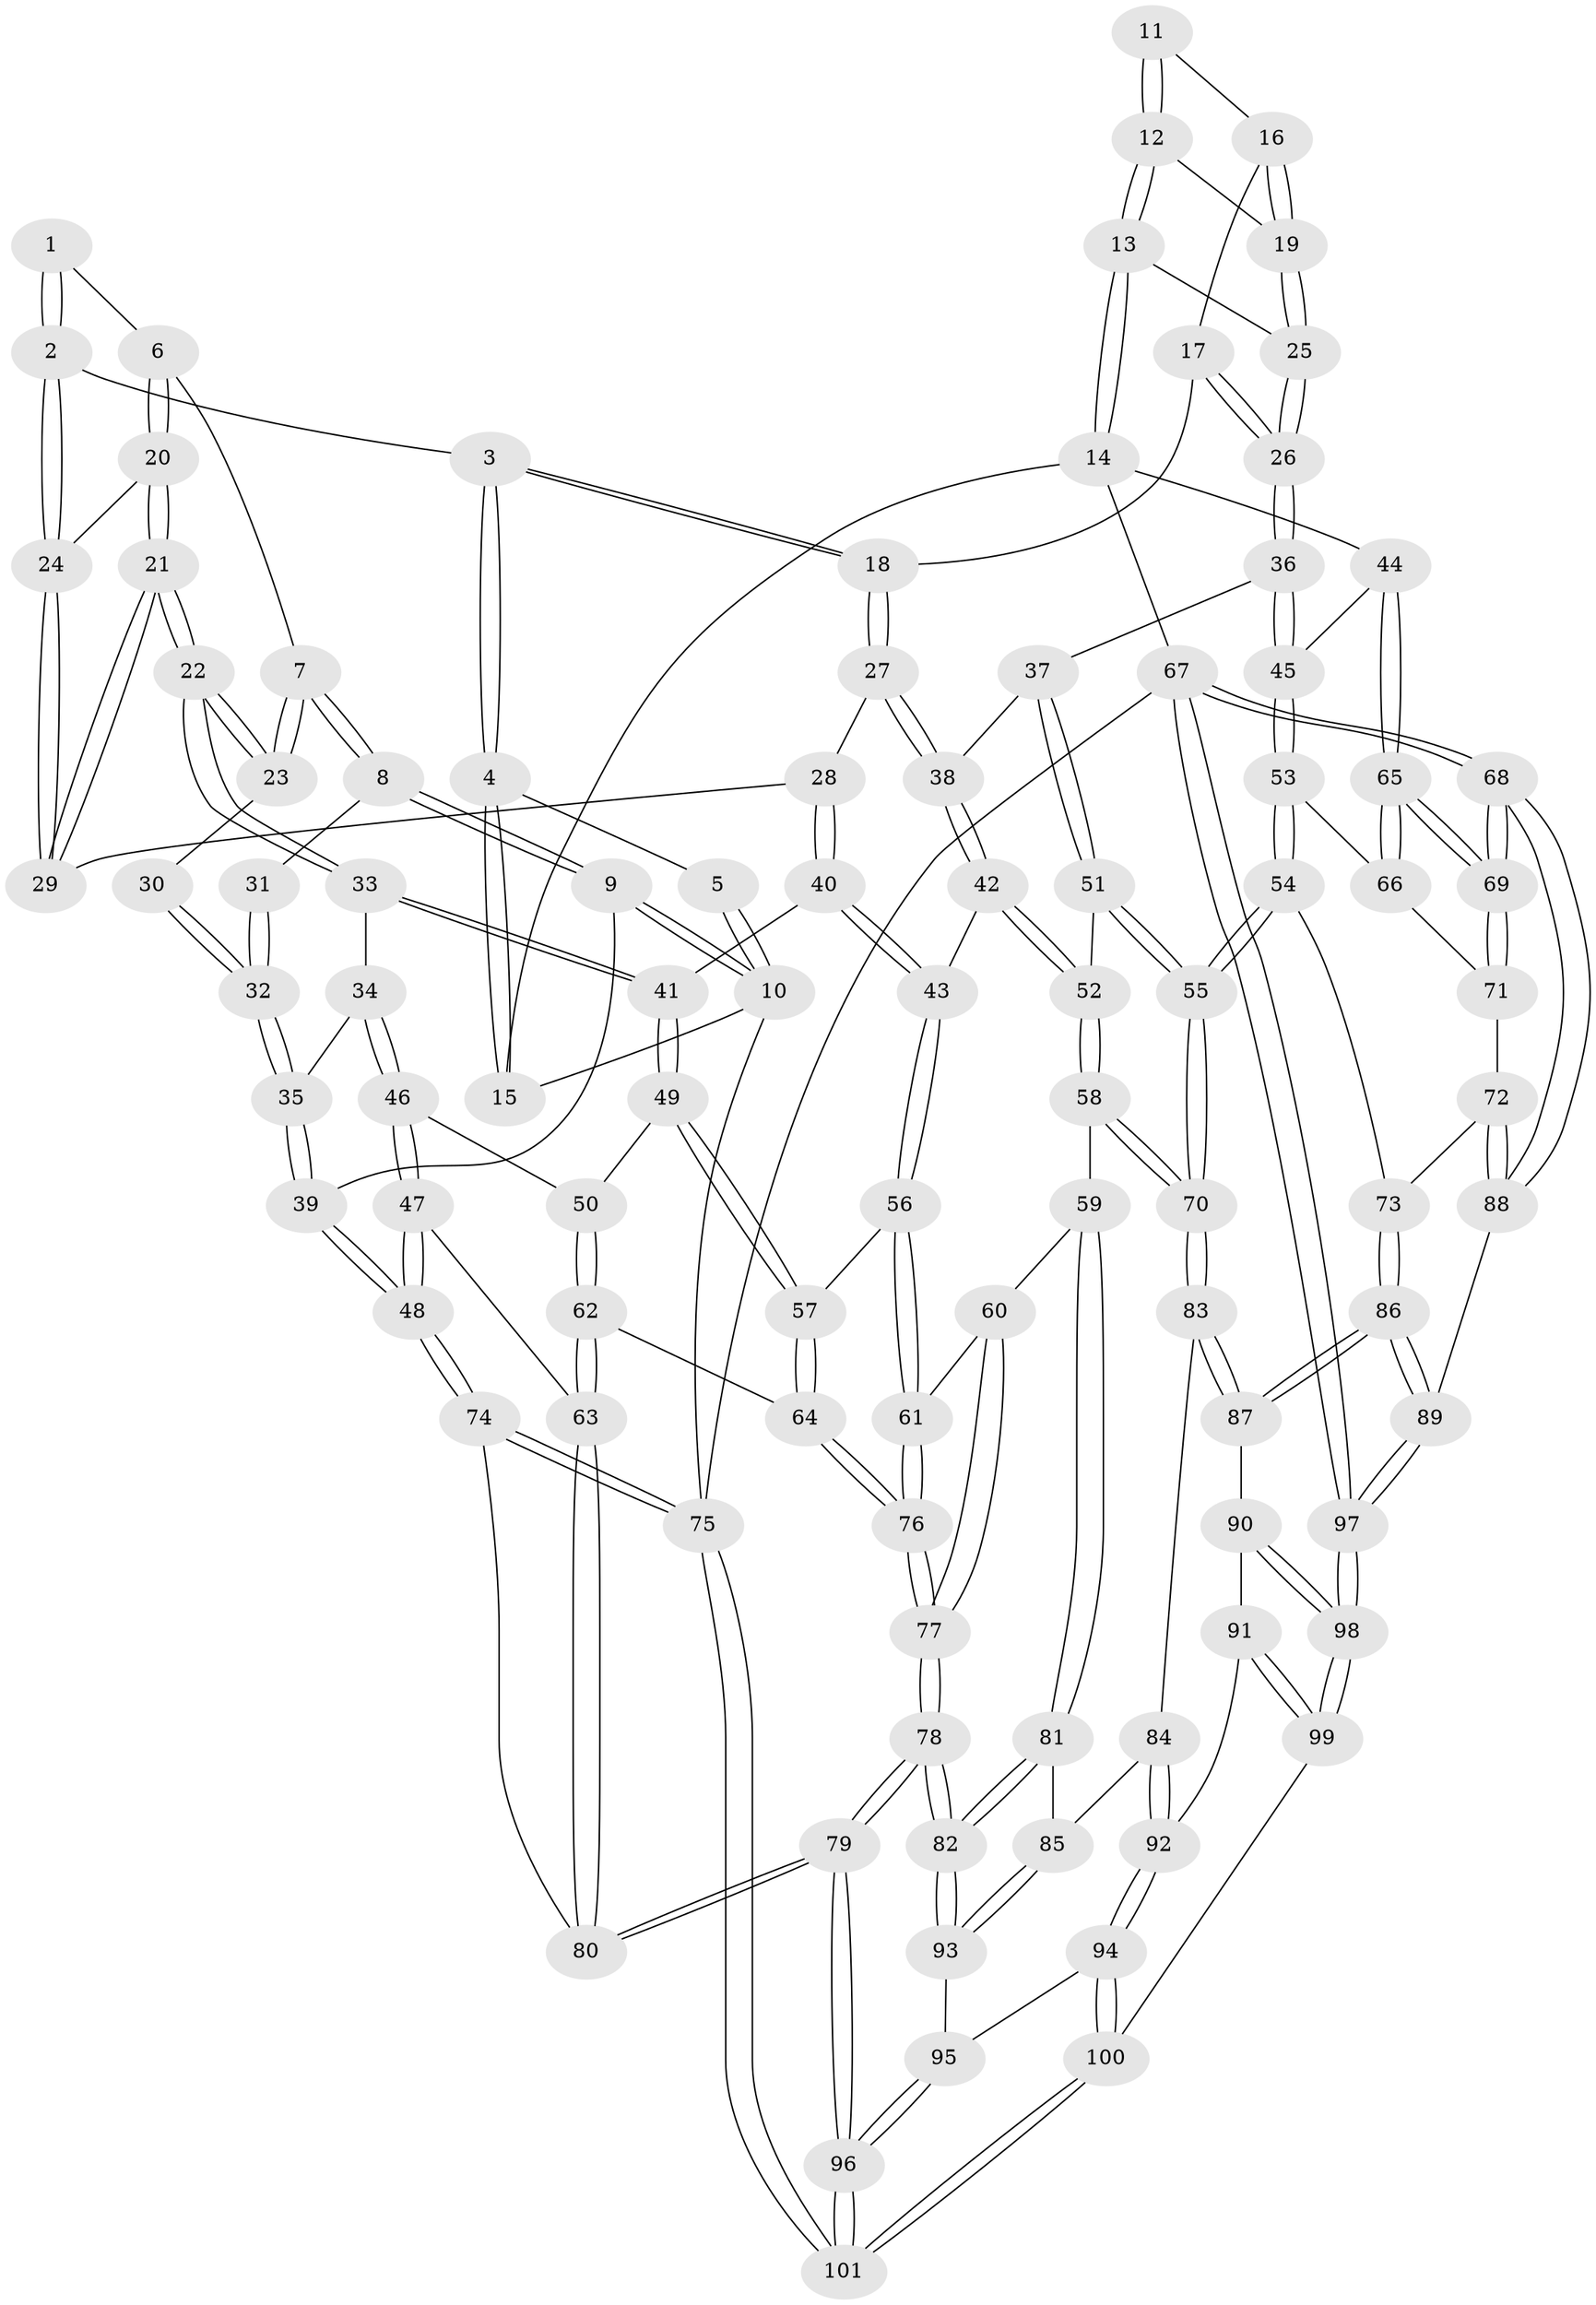// Generated by graph-tools (version 1.1) at 2025/38/02/21/25 10:38:58]
// undirected, 101 vertices, 249 edges
graph export_dot {
graph [start="1"]
  node [color=gray90,style=filled];
  1 [pos="+0.18240216603918277+0.06612994470939643"];
  2 [pos="+0.4803379043179484+0"];
  3 [pos="+0.5103945281721947+0"];
  4 [pos="+0.5169663805627661+0"];
  5 [pos="+0.1477089311526753+0"];
  6 [pos="+0.17828490446414783+0.09676457190599522"];
  7 [pos="+0.1747898326159006+0.09762309835893784"];
  8 [pos="+0+0.004794991949580565"];
  9 [pos="+0+0"];
  10 [pos="+0+0"];
  11 [pos="+0.8291268530078912+0.011102079550296098"];
  12 [pos="+0.9814586936280091+0.1549594793906496"];
  13 [pos="+1+0.1901460198561726"];
  14 [pos="+1+0.21317016373679645"];
  15 [pos="+0.7244054765905882+0"];
  16 [pos="+0.7808591509588954+0.12488916689767193"];
  17 [pos="+0.7265042964137649+0.14294867874303183"];
  18 [pos="+0.5891585597814349+0.07877683014568258"];
  19 [pos="+0.7991868906449024+0.15845930798070473"];
  20 [pos="+0.19561581332199185+0.11070513892897704"];
  21 [pos="+0.2083833905429169+0.28358207354628395"];
  22 [pos="+0.18465310299069054+0.33351146352079986"];
  23 [pos="+0.09933440767297988+0.1695125871984914"];
  24 [pos="+0.38377548191904615+0.11647082872339347"];
  25 [pos="+0.7868318431088879+0.30541685173409333"];
  26 [pos="+0.7493274183680078+0.3371408461731741"];
  27 [pos="+0.6081373005297742+0.2631038751849109"];
  28 [pos="+0.43438393952153725+0.2899723327189962"];
  29 [pos="+0.38233633892136476+0.12793172186165155"];
  30 [pos="+0.06898427137768585+0.1629536090080457"];
  31 [pos="+0.03298219786788467+0.1338837028411379"];
  32 [pos="+0.01781965473082011+0.2891591650157557"];
  33 [pos="+0.18353237631607724+0.34051121169484766"];
  34 [pos="+0.16221415216724477+0.3516457763955964"];
  35 [pos="+0.002289924522513612+0.3288865669978916"];
  36 [pos="+0.7264277835232953+0.36619713412800525"];
  37 [pos="+0.7248721971737693+0.36607479964697737"];
  38 [pos="+0.694588133363049+0.34875677649027814"];
  39 [pos="+0+0.34126381357989566"];
  40 [pos="+0.37878273033970916+0.40663860782233413"];
  41 [pos="+0.30700461790159284+0.39385097658885176"];
  42 [pos="+0.41474969488369084+0.4324743963338721"];
  43 [pos="+0.3905062769125588+0.4233623514464128"];
  44 [pos="+1+0.3238577934016782"];
  45 [pos="+0.7655284817026481+0.4153319584596025"];
  46 [pos="+0.12555212281358638+0.49833062105281334"];
  47 [pos="+0.07223130331307759+0.5295814782738503"];
  48 [pos="+0+0.5555942092171169"];
  49 [pos="+0.23733926273327793+0.5413032618588282"];
  50 [pos="+0.14652553343795963+0.5210219462281634"];
  51 [pos="+0.5769315881293269+0.5272804358764938"];
  52 [pos="+0.5171245874618345+0.5153444028351274"];
  53 [pos="+0.799494449315904+0.48239674088704565"];
  54 [pos="+0.7672751724218281+0.5925629136855423"];
  55 [pos="+0.6271451575900661+0.6599208586350385"];
  56 [pos="+0.35699426640107723+0.5733127336832265"];
  57 [pos="+0.24792523067041453+0.5591701139898116"];
  58 [pos="+0.4607643759991916+0.6286845314589753"];
  59 [pos="+0.41774806873291304+0.6374298043314957"];
  60 [pos="+0.39704535514853057+0.6254738815839862"];
  61 [pos="+0.358249880096371+0.5804406211902078"];
  62 [pos="+0.1742769407173968+0.6225260641817328"];
  63 [pos="+0.10002222656248605+0.6629237661807058"];
  64 [pos="+0.21616111144979444+0.6363627164739174"];
  65 [pos="+1+0.42341652578773253"];
  66 [pos="+0.805095211544327+0.4838913912293673"];
  67 [pos="+1+1"];
  68 [pos="+1+0.7809052915469199"];
  69 [pos="+1+0.5346695161152707"];
  70 [pos="+0.6081421517514919+0.7036353995375003"];
  71 [pos="+0.9459794636232032+0.5848598429508741"];
  72 [pos="+0.9098820796601682+0.656427035150691"];
  73 [pos="+0.7967397880675852+0.633801643549663"];
  74 [pos="+0+0.6765493994733269"];
  75 [pos="+0+1"];
  76 [pos="+0.24988600080370524+0.6759005498006219"];
  77 [pos="+0.2616533382327373+0.7918506588359767"];
  78 [pos="+0.2592940867656629+0.8213631165984604"];
  79 [pos="+0.2216915777854218+0.879271390596827"];
  80 [pos="+0.06884484770001484+0.7111865268256029"];
  81 [pos="+0.42465457041789184+0.7375819958077696"];
  82 [pos="+0.29938758896439627+0.8072963777722805"];
  83 [pos="+0.6080438660434456+0.7073280992190124"];
  84 [pos="+0.5315559879081353+0.7716617688700493"];
  85 [pos="+0.5225146232512543+0.7760212379972866"];
  86 [pos="+0.8092920682210905+0.8113918230699333"];
  87 [pos="+0.7142177669377325+0.8131950708827742"];
  88 [pos="+0.9525840468473986+0.7848332326594591"];
  89 [pos="+0.8575573169932988+0.8340494020365253"];
  90 [pos="+0.7054356552311576+0.8288159308272165"];
  91 [pos="+0.6266227870384808+0.9052839522069334"];
  92 [pos="+0.6060292862425206+0.9030263636308143"];
  93 [pos="+0.4932455684108571+0.8356042592428257"];
  94 [pos="+0.5229267271573482+0.9295601947712765"];
  95 [pos="+0.4924799828850809+0.8408569109281004"];
  96 [pos="+0.20717351216317095+1"];
  97 [pos="+0.87962486829607+1"];
  98 [pos="+0.7592341824395854+1"];
  99 [pos="+0.7159662341144587+1"];
  100 [pos="+0.41316248272155076+1"];
  101 [pos="+0.17266201583443982+1"];
  1 -- 2;
  1 -- 2;
  1 -- 6;
  2 -- 3;
  2 -- 24;
  2 -- 24;
  3 -- 4;
  3 -- 4;
  3 -- 18;
  3 -- 18;
  4 -- 5;
  4 -- 15;
  4 -- 15;
  5 -- 10;
  5 -- 10;
  6 -- 7;
  6 -- 20;
  6 -- 20;
  7 -- 8;
  7 -- 8;
  7 -- 23;
  7 -- 23;
  8 -- 9;
  8 -- 9;
  8 -- 31;
  9 -- 10;
  9 -- 10;
  9 -- 39;
  10 -- 15;
  10 -- 75;
  11 -- 12;
  11 -- 12;
  11 -- 16;
  12 -- 13;
  12 -- 13;
  12 -- 19;
  13 -- 14;
  13 -- 14;
  13 -- 25;
  14 -- 15;
  14 -- 44;
  14 -- 67;
  16 -- 17;
  16 -- 19;
  16 -- 19;
  17 -- 18;
  17 -- 26;
  17 -- 26;
  18 -- 27;
  18 -- 27;
  19 -- 25;
  19 -- 25;
  20 -- 21;
  20 -- 21;
  20 -- 24;
  21 -- 22;
  21 -- 22;
  21 -- 29;
  21 -- 29;
  22 -- 23;
  22 -- 23;
  22 -- 33;
  22 -- 33;
  23 -- 30;
  24 -- 29;
  24 -- 29;
  25 -- 26;
  25 -- 26;
  26 -- 36;
  26 -- 36;
  27 -- 28;
  27 -- 38;
  27 -- 38;
  28 -- 29;
  28 -- 40;
  28 -- 40;
  30 -- 32;
  30 -- 32;
  31 -- 32;
  31 -- 32;
  32 -- 35;
  32 -- 35;
  33 -- 34;
  33 -- 41;
  33 -- 41;
  34 -- 35;
  34 -- 46;
  34 -- 46;
  35 -- 39;
  35 -- 39;
  36 -- 37;
  36 -- 45;
  36 -- 45;
  37 -- 38;
  37 -- 51;
  37 -- 51;
  38 -- 42;
  38 -- 42;
  39 -- 48;
  39 -- 48;
  40 -- 41;
  40 -- 43;
  40 -- 43;
  41 -- 49;
  41 -- 49;
  42 -- 43;
  42 -- 52;
  42 -- 52;
  43 -- 56;
  43 -- 56;
  44 -- 45;
  44 -- 65;
  44 -- 65;
  45 -- 53;
  45 -- 53;
  46 -- 47;
  46 -- 47;
  46 -- 50;
  47 -- 48;
  47 -- 48;
  47 -- 63;
  48 -- 74;
  48 -- 74;
  49 -- 50;
  49 -- 57;
  49 -- 57;
  50 -- 62;
  50 -- 62;
  51 -- 52;
  51 -- 55;
  51 -- 55;
  52 -- 58;
  52 -- 58;
  53 -- 54;
  53 -- 54;
  53 -- 66;
  54 -- 55;
  54 -- 55;
  54 -- 73;
  55 -- 70;
  55 -- 70;
  56 -- 57;
  56 -- 61;
  56 -- 61;
  57 -- 64;
  57 -- 64;
  58 -- 59;
  58 -- 70;
  58 -- 70;
  59 -- 60;
  59 -- 81;
  59 -- 81;
  60 -- 61;
  60 -- 77;
  60 -- 77;
  61 -- 76;
  61 -- 76;
  62 -- 63;
  62 -- 63;
  62 -- 64;
  63 -- 80;
  63 -- 80;
  64 -- 76;
  64 -- 76;
  65 -- 66;
  65 -- 66;
  65 -- 69;
  65 -- 69;
  66 -- 71;
  67 -- 68;
  67 -- 68;
  67 -- 97;
  67 -- 97;
  67 -- 75;
  68 -- 69;
  68 -- 69;
  68 -- 88;
  68 -- 88;
  69 -- 71;
  69 -- 71;
  70 -- 83;
  70 -- 83;
  71 -- 72;
  72 -- 73;
  72 -- 88;
  72 -- 88;
  73 -- 86;
  73 -- 86;
  74 -- 75;
  74 -- 75;
  74 -- 80;
  75 -- 101;
  75 -- 101;
  76 -- 77;
  76 -- 77;
  77 -- 78;
  77 -- 78;
  78 -- 79;
  78 -- 79;
  78 -- 82;
  78 -- 82;
  79 -- 80;
  79 -- 80;
  79 -- 96;
  79 -- 96;
  81 -- 82;
  81 -- 82;
  81 -- 85;
  82 -- 93;
  82 -- 93;
  83 -- 84;
  83 -- 87;
  83 -- 87;
  84 -- 85;
  84 -- 92;
  84 -- 92;
  85 -- 93;
  85 -- 93;
  86 -- 87;
  86 -- 87;
  86 -- 89;
  86 -- 89;
  87 -- 90;
  88 -- 89;
  89 -- 97;
  89 -- 97;
  90 -- 91;
  90 -- 98;
  90 -- 98;
  91 -- 92;
  91 -- 99;
  91 -- 99;
  92 -- 94;
  92 -- 94;
  93 -- 95;
  94 -- 95;
  94 -- 100;
  94 -- 100;
  95 -- 96;
  95 -- 96;
  96 -- 101;
  96 -- 101;
  97 -- 98;
  97 -- 98;
  98 -- 99;
  98 -- 99;
  99 -- 100;
  100 -- 101;
  100 -- 101;
}
